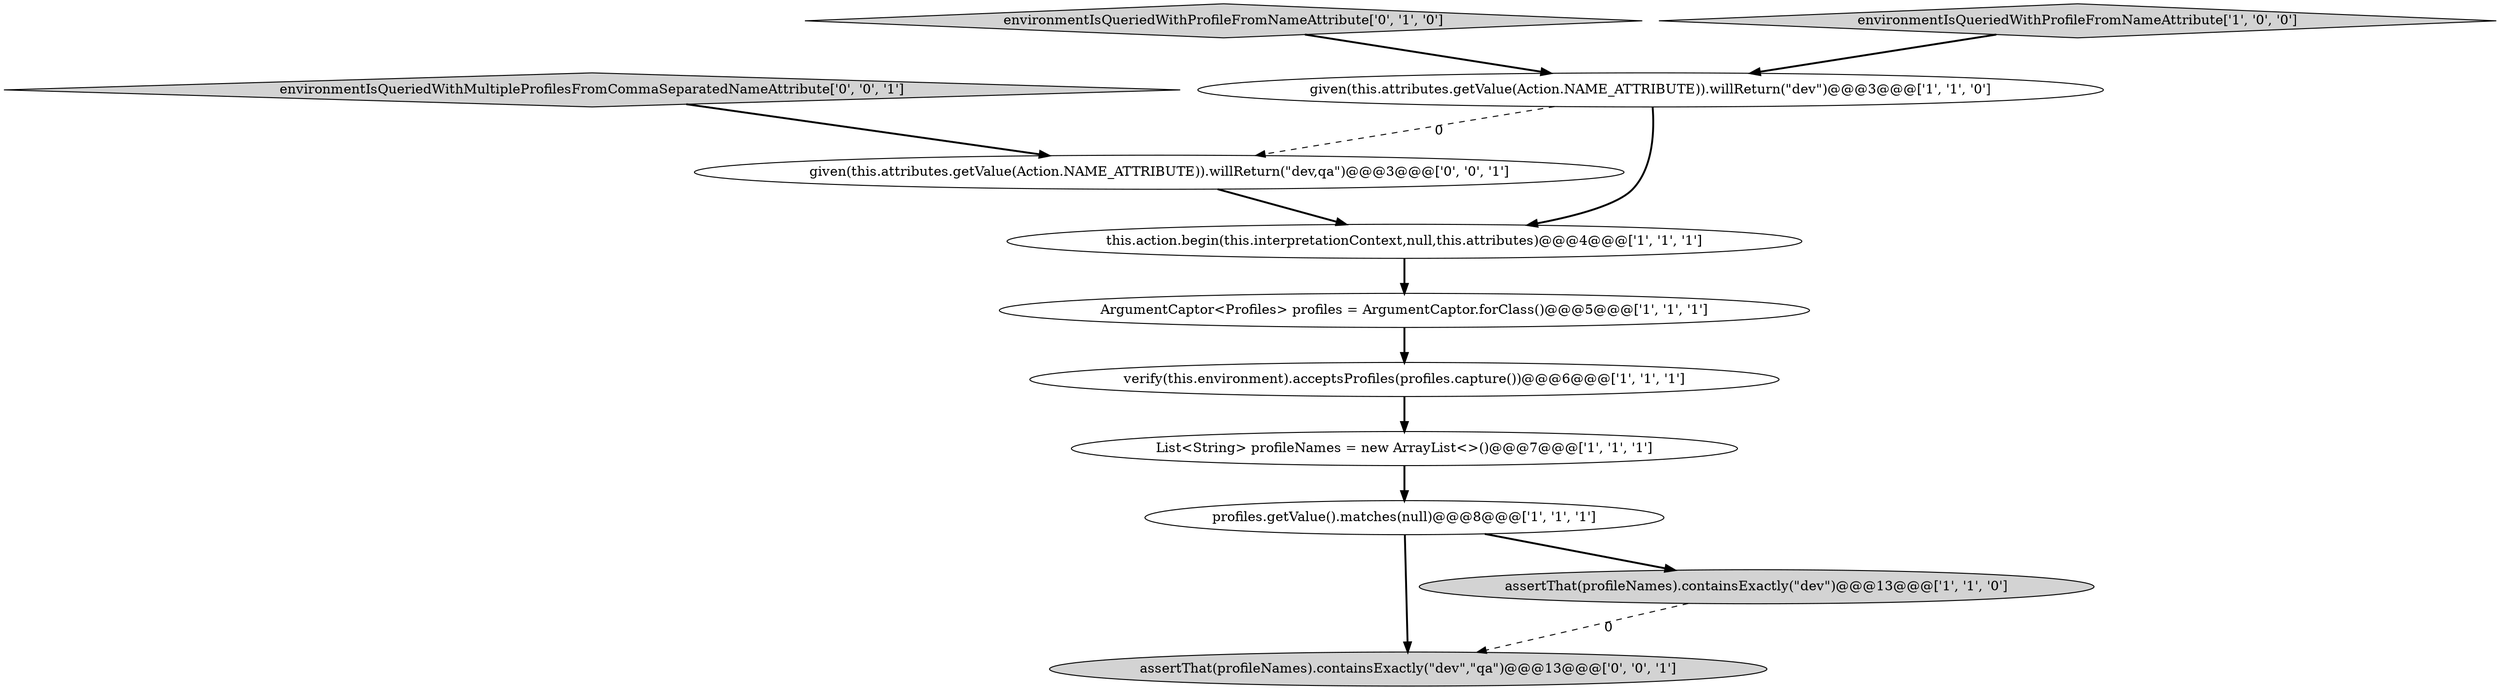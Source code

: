 digraph {
0 [style = filled, label = "this.action.begin(this.interpretationContext,null,this.attributes)@@@4@@@['1', '1', '1']", fillcolor = white, shape = ellipse image = "AAA0AAABBB1BBB"];
6 [style = filled, label = "ArgumentCaptor<Profiles> profiles = ArgumentCaptor.forClass()@@@5@@@['1', '1', '1']", fillcolor = white, shape = ellipse image = "AAA0AAABBB1BBB"];
8 [style = filled, label = "environmentIsQueriedWithProfileFromNameAttribute['0', '1', '0']", fillcolor = lightgray, shape = diamond image = "AAA0AAABBB2BBB"];
3 [style = filled, label = "List<String> profileNames = new ArrayList<>()@@@7@@@['1', '1', '1']", fillcolor = white, shape = ellipse image = "AAA0AAABBB1BBB"];
9 [style = filled, label = "assertThat(profileNames).containsExactly(\"dev\",\"qa\")@@@13@@@['0', '0', '1']", fillcolor = lightgray, shape = ellipse image = "AAA0AAABBB3BBB"];
1 [style = filled, label = "given(this.attributes.getValue(Action.NAME_ATTRIBUTE)).willReturn(\"dev\")@@@3@@@['1', '1', '0']", fillcolor = white, shape = ellipse image = "AAA0AAABBB1BBB"];
2 [style = filled, label = "profiles.getValue().matches(null)@@@8@@@['1', '1', '1']", fillcolor = white, shape = ellipse image = "AAA0AAABBB1BBB"];
5 [style = filled, label = "environmentIsQueriedWithProfileFromNameAttribute['1', '0', '0']", fillcolor = lightgray, shape = diamond image = "AAA0AAABBB1BBB"];
10 [style = filled, label = "environmentIsQueriedWithMultipleProfilesFromCommaSeparatedNameAttribute['0', '0', '1']", fillcolor = lightgray, shape = diamond image = "AAA0AAABBB3BBB"];
4 [style = filled, label = "assertThat(profileNames).containsExactly(\"dev\")@@@13@@@['1', '1', '0']", fillcolor = lightgray, shape = ellipse image = "AAA0AAABBB1BBB"];
11 [style = filled, label = "given(this.attributes.getValue(Action.NAME_ATTRIBUTE)).willReturn(\"dev,qa\")@@@3@@@['0', '0', '1']", fillcolor = white, shape = ellipse image = "AAA0AAABBB3BBB"];
7 [style = filled, label = "verify(this.environment).acceptsProfiles(profiles.capture())@@@6@@@['1', '1', '1']", fillcolor = white, shape = ellipse image = "AAA0AAABBB1BBB"];
8->1 [style = bold, label=""];
5->1 [style = bold, label=""];
4->9 [style = dashed, label="0"];
11->0 [style = bold, label=""];
1->0 [style = bold, label=""];
2->9 [style = bold, label=""];
3->2 [style = bold, label=""];
6->7 [style = bold, label=""];
0->6 [style = bold, label=""];
2->4 [style = bold, label=""];
1->11 [style = dashed, label="0"];
7->3 [style = bold, label=""];
10->11 [style = bold, label=""];
}
